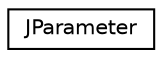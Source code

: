 digraph "Graphical Class Hierarchy"
{
  edge [fontname="Helvetica",fontsize="10",labelfontname="Helvetica",labelfontsize="10"];
  node [fontname="Helvetica",fontsize="10",shape=record];
  rankdir="LR";
  Node1 [label="JParameter",height=0.2,width=0.4,color="black", fillcolor="white", style="filled",URL="$class_j_parameter.html"];
}
